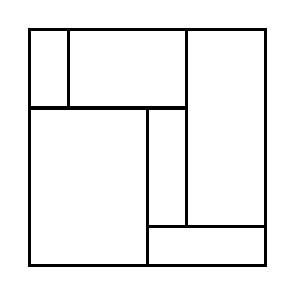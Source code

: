 \begin{tikzpicture}[very thick, scale=.5]
    \draw (0,4) rectangle (1,6);
    \draw (1,4) rectangle (4,6);
    \draw (0,0) rectangle (3,4);
    \draw (3,1) rectangle (4,4);
    \draw (4,1) rectangle (6,6);
    \draw (3,0) rectangle (6,1);
\end{tikzpicture}
